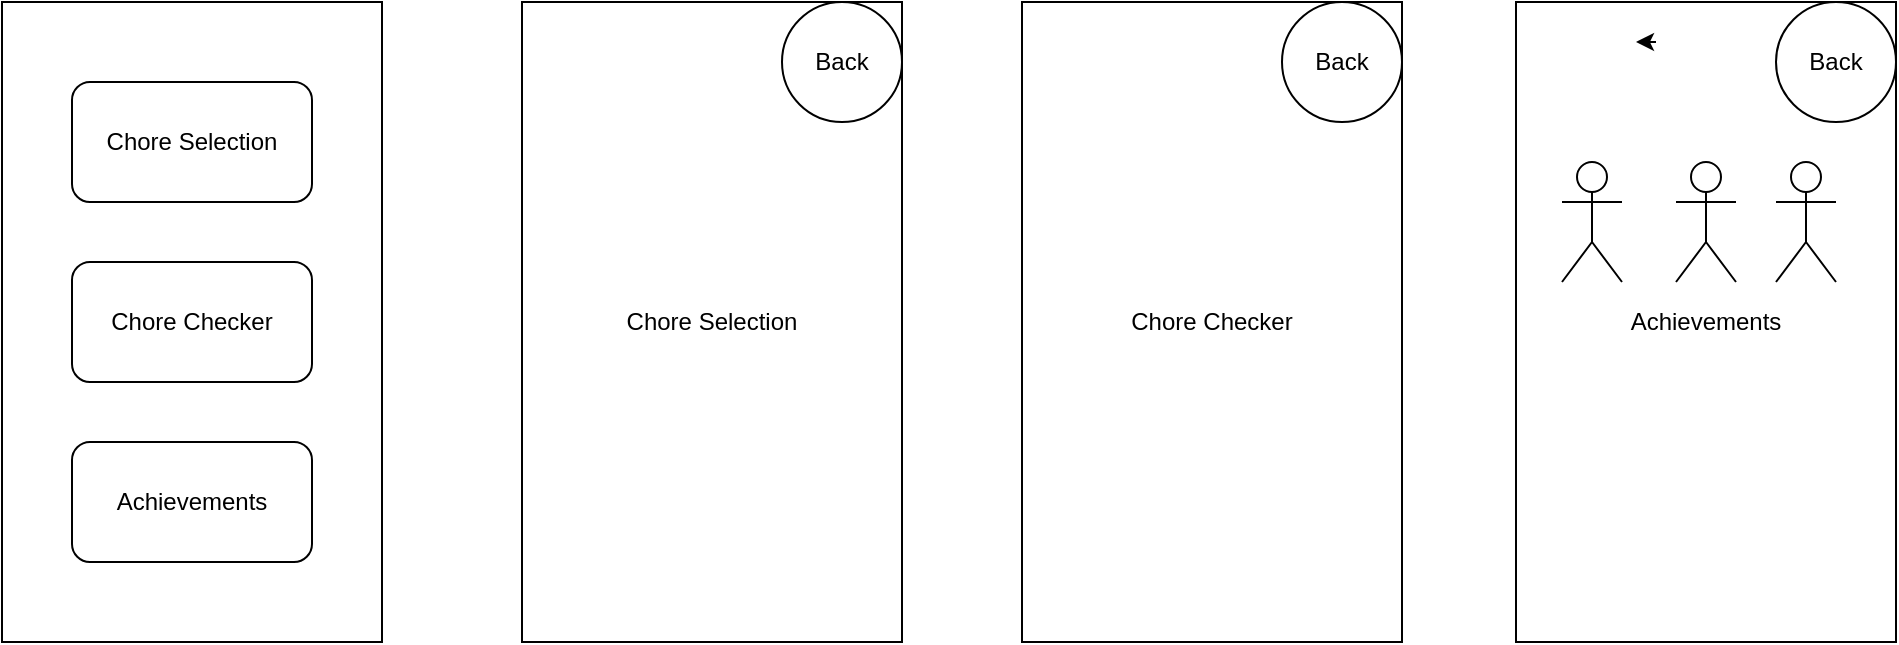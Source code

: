 <mxfile version="13.1.3">
    <diagram id="6hGFLwfOUW9BJ-s0fimq" name="Page-1">
        <mxGraphModel dx="1337" dy="801" grid="1" gridSize="10" guides="1" tooltips="1" connect="1" arrows="1" fold="1" page="1" pageScale="1" pageWidth="827" pageHeight="1169" math="0" shadow="0">
            <root>
                <mxCell id="0"/>
                <mxCell id="1" parent="0"/>
                <mxCell id="2" value="Main Screen" style="rounded=0;whiteSpace=wrap;html=1;" vertex="1" parent="1">
                    <mxGeometry x="70" y="210" width="190" height="320" as="geometry"/>
                </mxCell>
                <mxCell id="4" value="Chore Checker" style="rounded=0;whiteSpace=wrap;html=1;" vertex="1" parent="1">
                    <mxGeometry x="580" y="210" width="190" height="320" as="geometry"/>
                </mxCell>
                <mxCell id="5" value="Chore Selection" style="rounded=0;whiteSpace=wrap;html=1;" vertex="1" parent="1">
                    <mxGeometry x="330" y="210" width="190" height="320" as="geometry"/>
                </mxCell>
                <mxCell id="7" value="Achievements" style="rounded=0;whiteSpace=wrap;html=1;" vertex="1" parent="1">
                    <mxGeometry x="827" y="210" width="190" height="320" as="geometry"/>
                </mxCell>
                <mxCell id="8" value="Chore Checker&lt;span style=&quot;color: rgba(0 , 0 , 0 , 0) ; font-family: monospace ; font-size: 0px&quot;&gt;%3CmxGraphModel%3E%3Croot%3E%3CmxCell%20id%3D%220%22%2F%3E%3CmxCell%20id%3D%221%22%20parent%3D%220%22%2F%3E%3CmxCell%20id%3D%222%22%20value%3D%22Chore%20Checker%22%20style%3D%22rounded%3D0%3BwhiteSpace%3Dwrap%3Bhtml%3D1%3B%22%20vertex%3D%221%22%20parent%3D%221%22%3E%3CmxGeometry%20x%3D%22580%22%20y%3D%22210%22%20width%3D%22190%22%20height%3D%22320%22%20as%3D%22geometry%22%2F%3E%3C%2FmxCell%3E%3C%2Froot%3E%3C%2FmxGraphModel%3E&lt;/span&gt;&lt;span style=&quot;color: rgba(0 , 0 , 0 , 0) ; font-family: monospace ; font-size: 0px&quot;&gt;%3CmxGraphModel%3E%3Croot%3E%3CmxCell%20id%3D%220%22%2F%3E%3CmxCell%20id%3D%221%22%20parent%3D%220%22%2F%3E%3CmxCell%20id%3D%222%22%20value%3D%22Chore%20Checker%22%20style%3D%22rounded%3D0%3BwhiteSpace%3Dwrap%3Bhtml%3D1%3B%22%20vertex%3D%221%22%20parent%3D%221%22%3E%3CmxGeometry%20x%3D%22580%22%20y%3D%22210%22%20width%3D%22190%22%20height%3D%22320%22%20as%3D%22geometry%22%2F%3E%3C%2FmxCell%3E%3C%2Froot%3E%3C%2FmxGraphModel%&lt;/span&gt;" style="rounded=1;whiteSpace=wrap;html=1;" vertex="1" parent="1">
                    <mxGeometry x="105" y="340" width="120" height="60" as="geometry"/>
                </mxCell>
                <mxCell id="9" value="Chore Selection&lt;span style=&quot;color: rgba(0 , 0 , 0 , 0) ; font-family: monospace ; font-size: 0px&quot;&gt;%3CmxGraphModel%3E%3Croot%3E%3CmxCell%20id%3D%220%22%2F%3E%3CmxCell%20id%3D%221%22%20parent%3D%220%22%2F%3E%3CmxCell%20id%3D%222%22%20value%3D%22Chore%20Checker%22%20style%3D%22rounded%3D0%3BwhiteSpace%3Dwrap%3Bhtml%3D1%3B%22%20vertex%3D%221%22%20parent%3D%221%22%3E%3CmxGeometry%20x%3D%22580%22%20y%3D%22210%22%20width%3D%22190%22%20height%3D%22320%22%20as%3D%22geometry%22%2F%3E%3C%2FmxCell%3E%3C%2Froot%3E%3C%2FmxGraphModel%3E&lt;/span&gt;&lt;span style=&quot;color: rgba(0 , 0 , 0 , 0) ; font-family: monospace ; font-size: 0px&quot;&gt;%3CmxGraphModel%3E%3Croot%3E%3CmxCell%20id%3D%220%22%2F%3E%3CmxCell%20id%3D%221%22%20parent%3D%220%22%2F%3E%3CmxCell%20id%3D%222%22%20value%3D%22Chore%20Checker%22%20style%3D%22rounded%3D0%3BwhiteSpace%3Dwrap%3Bhtml%3D1%3B%22%20vertex%3D%221%22%20parent%3D%221%22%3E%3CmxGeometry%20x%3D%22580%22%20y%3D%22210%22%20width%3D%22190%22%20height%3D%22320%22%20as%3D%22geometry%22%2F%3E%3C%2FmxCell%3E%3C%2Froot%3E%3C%2FmxGraphModel%3E&lt;/span&gt;" style="rounded=1;whiteSpace=wrap;html=1;" vertex="1" parent="1">
                    <mxGeometry x="105" y="250" width="120" height="60" as="geometry"/>
                </mxCell>
                <mxCell id="10" value="Achievements" style="rounded=1;whiteSpace=wrap;html=1;" vertex="1" parent="1">
                    <mxGeometry x="105" y="430" width="120" height="60" as="geometry"/>
                </mxCell>
                <mxCell id="13" value="Back" style="ellipse;whiteSpace=wrap;html=1;aspect=fixed;" vertex="1" parent="1">
                    <mxGeometry x="460" y="210" width="60" height="60" as="geometry"/>
                </mxCell>
                <mxCell id="14" value="Back" style="ellipse;whiteSpace=wrap;html=1;aspect=fixed;" vertex="1" parent="1">
                    <mxGeometry x="957" y="210" width="60" height="60" as="geometry"/>
                </mxCell>
                <mxCell id="15" value="Back" style="ellipse;whiteSpace=wrap;html=1;aspect=fixed;" vertex="1" parent="1">
                    <mxGeometry x="710" y="210" width="60" height="60" as="geometry"/>
                </mxCell>
                <mxCell id="18" value="Actor" style="shape=umlActor;verticalLabelPosition=bottom;labelBackgroundColor=#ffffff;verticalAlign=top;html=1;outlineConnect=0;strokeColor=#000000;fillColor=#ffffff;noLabel=1;fontColor=none;" vertex="1" parent="1">
                    <mxGeometry x="850" y="290" width="30" height="60" as="geometry"/>
                </mxCell>
                <mxCell id="19" value="Actor" style="shape=umlActor;verticalLabelPosition=bottom;labelBackgroundColor=#ffffff;verticalAlign=top;html=1;outlineConnect=0;strokeColor=#000000;fillColor=#ffffff;noLabel=1;fontColor=none;" vertex="1" parent="1">
                    <mxGeometry x="907" y="290" width="30" height="60" as="geometry"/>
                </mxCell>
                <mxCell id="20" value="Actor" style="shape=umlActor;verticalLabelPosition=bottom;labelBackgroundColor=#ffffff;verticalAlign=top;html=1;outlineConnect=0;strokeColor=#000000;fillColor=#ffffff;noLabel=1;fontColor=none;" vertex="1" parent="1">
                    <mxGeometry x="957" y="290" width="30" height="60" as="geometry"/>
                </mxCell>
                <mxCell id="22" value="&lt;font color=&quot;#ffffff&quot; style=&quot;font-size: 19px&quot;&gt;Allowance $1.00&lt;/font&gt;" style="text;html=1;strokeColor=none;fillColor=none;align=center;verticalAlign=middle;whiteSpace=wrap;rounded=0;fontColor=none;" vertex="1" parent="1">
                    <mxGeometry x="867" y="230" width="40" height="20" as="geometry"/>
                </mxCell>
                <mxCell id="23" style="edgeStyle=orthogonalEdgeStyle;rounded=0;orthogonalLoop=1;jettySize=auto;html=1;exitX=0.75;exitY=0;exitDx=0;exitDy=0;entryX=0.5;entryY=0;entryDx=0;entryDy=0;fontColor=none;" edge="1" parent="1" source="22" target="22">
                    <mxGeometry relative="1" as="geometry"/>
                </mxCell>
            </root>
        </mxGraphModel>
    </diagram>
</mxfile>